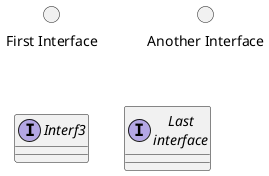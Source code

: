 @startuml

() "First Interface"
() "Another Interface"
interface Interf3
interface "Last\ninterface" as Interf4

@enduml

